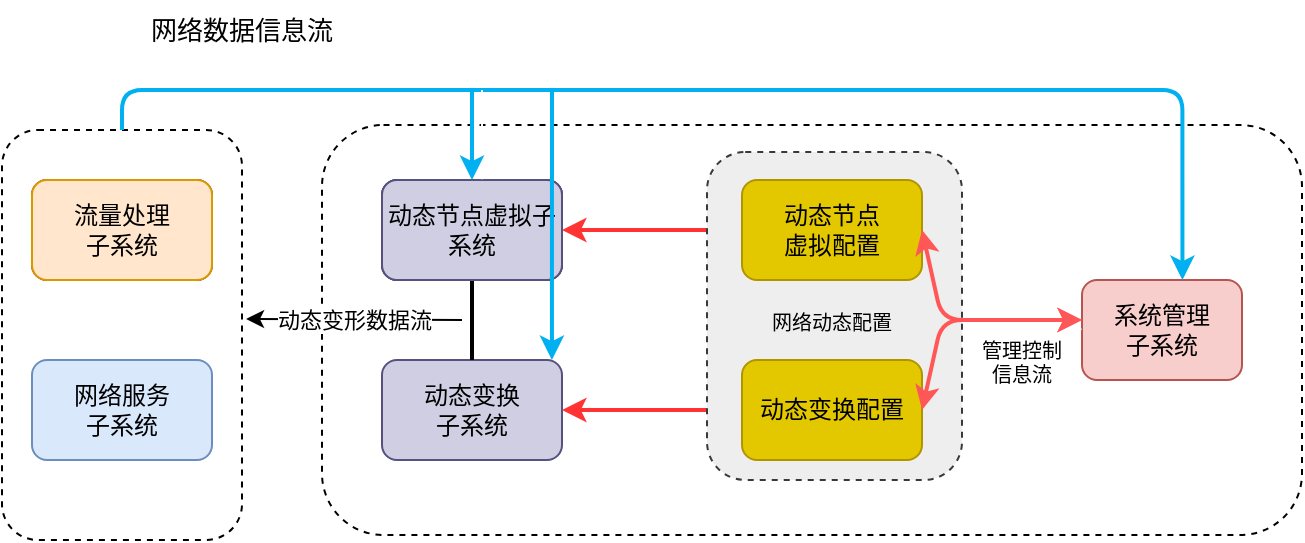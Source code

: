 <mxfile version="20.8.23" type="github">
  <diagram name="第 1 页" id="d8KrIHGw9mfeEf5koZi7">
    <mxGraphModel dx="1185" dy="610" grid="1" gridSize="10" guides="1" tooltips="1" connect="1" arrows="1" fold="1" page="1" pageScale="1" pageWidth="827" pageHeight="1169" math="0" shadow="0">
      <root>
        <mxCell id="0" />
        <mxCell id="1" parent="0" />
        <mxCell id="2jsZ0uLVg3BkoNoTCIlo-11" value="" style="rounded=1;whiteSpace=wrap;html=1;fillColor=none;gradientColor=#E5CCFF;gradientDirection=radial;dashed=1;" vertex="1" parent="1">
          <mxGeometry x="110" y="165" width="120" height="205" as="geometry" />
        </mxCell>
        <mxCell id="2jsZ0uLVg3BkoNoTCIlo-12" value="" style="rounded=1;whiteSpace=wrap;html=1;fillColor=none;gradientColor=#E5CCFF;gradientDirection=radial;dashed=1;fontSize=14;" vertex="1" parent="1">
          <mxGeometry x="270" y="162.5" width="490" height="205" as="geometry" />
        </mxCell>
        <mxCell id="2jsZ0uLVg3BkoNoTCIlo-3" value="流量处理&lt;br style=&quot;font-size: 14px;&quot;&gt;子系统" style="rounded=1;whiteSpace=wrap;html=1;fillColor=#f8cecc;gradientColor=#ea6b66;strokeColor=#b85450;gradientDirection=radial;fontSize=14;" vertex="1" parent="1">
          <mxGeometry x="125" y="190" width="90" height="50" as="geometry" />
        </mxCell>
        <mxCell id="2jsZ0uLVg3BkoNoTCIlo-4" value="网络服务&lt;br style=&quot;font-size: 12px;&quot;&gt;子系统" style="rounded=1;whiteSpace=wrap;html=1;fillColor=#dae8fc;strokeColor=#6c8ebf;gradientDirection=radial;fontSize=12;" vertex="1" parent="1">
          <mxGeometry x="125" y="280" width="90" height="50" as="geometry" />
        </mxCell>
        <mxCell id="2jsZ0uLVg3BkoNoTCIlo-5" value="动态节点虚拟子系统" style="rounded=1;whiteSpace=wrap;html=1;fillColor=#d0cee2;strokeColor=#56517e;gradientDirection=radial;fontSize=14;" vertex="1" parent="1">
          <mxGeometry x="300" y="190" width="90" height="50" as="geometry" />
        </mxCell>
        <mxCell id="2jsZ0uLVg3BkoNoTCIlo-6" value="动态变换&lt;br style=&quot;font-size: 12px;&quot;&gt;子系统" style="rounded=1;whiteSpace=wrap;html=1;fillColor=#d0cee2;strokeColor=#56517e;gradientDirection=radial;fontSize=12;" vertex="1" parent="1">
          <mxGeometry x="300" y="280" width="90" height="50" as="geometry" />
        </mxCell>
        <mxCell id="2jsZ0uLVg3BkoNoTCIlo-19" value="" style="edgeStyle=orthogonalEdgeStyle;rounded=1;orthogonalLoop=1;jettySize=auto;html=1;strokeColor=#FF3333;strokeWidth=2;" edge="1" parent="1" source="2jsZ0uLVg3BkoNoTCIlo-7" target="2jsZ0uLVg3BkoNoTCIlo-5">
          <mxGeometry relative="1" as="geometry" />
        </mxCell>
        <mxCell id="2jsZ0uLVg3BkoNoTCIlo-20" value="" style="edgeStyle=orthogonalEdgeStyle;rounded=1;orthogonalLoop=1;jettySize=auto;html=1;strokeColor=#FF3333;strokeWidth=2;" edge="1" parent="1" source="2jsZ0uLVg3BkoNoTCIlo-8" target="2jsZ0uLVg3BkoNoTCIlo-6">
          <mxGeometry relative="1" as="geometry" />
        </mxCell>
        <mxCell id="2jsZ0uLVg3BkoNoTCIlo-22" value="" style="rounded=1;whiteSpace=wrap;html=1;dashed=1;fontSize=14;fillColor=#eeeeee;gradientDirection=radial;strokeColor=#36393d;" vertex="1" parent="1">
          <mxGeometry x="462.5" y="176" width="127.5" height="164" as="geometry" />
        </mxCell>
        <mxCell id="2jsZ0uLVg3BkoNoTCIlo-8" value="动态变换配置" style="rounded=1;whiteSpace=wrap;html=1;fillColor=#e3c800;strokeColor=#B09500;gradientDirection=radial;fontColor=#000000;fontSize=12;" vertex="1" parent="1">
          <mxGeometry x="480" y="280" width="90" height="50" as="geometry" />
        </mxCell>
        <mxCell id="2jsZ0uLVg3BkoNoTCIlo-9" value="系统管理&lt;br style=&quot;font-size: 12px;&quot;&gt;子系统" style="rounded=1;whiteSpace=wrap;html=1;fillColor=#f8cecc;strokeColor=#b85450;gradientDirection=radial;fontSize=12;" vertex="1" parent="1">
          <mxGeometry x="650" y="240" width="80" height="50" as="geometry" />
        </mxCell>
        <mxCell id="2jsZ0uLVg3BkoNoTCIlo-16" value="" style="endArrow=none;html=1;rounded=1;exitX=0.5;exitY=0;exitDx=0;exitDy=0;entryX=0.5;entryY=1;entryDx=0;entryDy=0;strokeWidth=2;" edge="1" parent="1" source="2jsZ0uLVg3BkoNoTCIlo-6" target="2jsZ0uLVg3BkoNoTCIlo-5">
          <mxGeometry width="50" height="50" relative="1" as="geometry">
            <mxPoint x="300" y="290" as="sourcePoint" />
            <mxPoint x="350" y="240" as="targetPoint" />
          </mxGeometry>
        </mxCell>
        <mxCell id="2jsZ0uLVg3BkoNoTCIlo-17" value="" style="endArrow=classic;html=1;rounded=1;entryX=1.017;entryY=0.461;entryDx=0;entryDy=0;entryPerimeter=0;" edge="1" parent="1" target="2jsZ0uLVg3BkoNoTCIlo-11">
          <mxGeometry relative="1" as="geometry">
            <mxPoint x="340" y="260" as="sourcePoint" />
            <mxPoint x="250" y="260" as="targetPoint" />
          </mxGeometry>
        </mxCell>
        <mxCell id="2jsZ0uLVg3BkoNoTCIlo-18" value="动态变形数据流" style="edgeLabel;resizable=0;html=1;align=center;verticalAlign=middle;dashed=1;fillColor=none;gradientColor=#E5CCFF;gradientDirection=radial;" connectable="0" vertex="1" parent="2jsZ0uLVg3BkoNoTCIlo-17">
          <mxGeometry relative="1" as="geometry" />
        </mxCell>
        <mxCell id="2jsZ0uLVg3BkoNoTCIlo-21" value="网络动态配置" style="text;html=1;strokeColor=none;fillColor=none;align=center;verticalAlign=middle;whiteSpace=wrap;rounded=0;fontSize=10;" vertex="1" parent="1">
          <mxGeometry x="480" y="246" width="90" height="30" as="geometry" />
        </mxCell>
        <mxCell id="2jsZ0uLVg3BkoNoTCIlo-7" value="动态节点&lt;br&gt;虚拟配置" style="rounded=1;whiteSpace=wrap;html=1;fillColor=#e3c800;strokeColor=#B09500;gradientDirection=radial;fontColor=#000000;fontSize=12;" vertex="1" parent="1">
          <mxGeometry x="480" y="190" width="90" height="50" as="geometry" />
        </mxCell>
        <mxCell id="2jsZ0uLVg3BkoNoTCIlo-23" value="动态节点虚拟子系统" style="rounded=1;whiteSpace=wrap;html=1;fillColor=#d0cee2;strokeColor=#56517e;gradientDirection=radial;fontSize=14;" vertex="1" parent="1">
          <mxGeometry x="300" y="190" width="90" height="50" as="geometry" />
        </mxCell>
        <mxCell id="2jsZ0uLVg3BkoNoTCIlo-24" value="流量处理&lt;br style=&quot;font-size: 14px;&quot;&gt;子系统" style="rounded=1;whiteSpace=wrap;html=1;fillColor=#f8cecc;gradientColor=#ea6b66;strokeColor=#b85450;gradientDirection=radial;fontSize=14;" vertex="1" parent="1">
          <mxGeometry x="125" y="190" width="90" height="50" as="geometry" />
        </mxCell>
        <mxCell id="2jsZ0uLVg3BkoNoTCIlo-25" value="动态节点虚拟子系统" style="rounded=1;whiteSpace=wrap;html=1;fillColor=#d0cee2;strokeColor=#56517e;gradientDirection=radial;fontSize=12;" vertex="1" parent="1">
          <mxGeometry x="300" y="190" width="90" height="50" as="geometry" />
        </mxCell>
        <mxCell id="2jsZ0uLVg3BkoNoTCIlo-26" value="流量处理&lt;br style=&quot;font-size: 12px;&quot;&gt;子系统" style="rounded=1;whiteSpace=wrap;html=1;fillColor=#ffe6cc;strokeColor=#d79b00;gradientDirection=radial;fontSize=12;" vertex="1" parent="1">
          <mxGeometry x="125" y="190" width="90" height="50" as="geometry" />
        </mxCell>
        <mxCell id="2jsZ0uLVg3BkoNoTCIlo-27" value="网络数据信息流" style="text;html=1;strokeColor=none;fillColor=none;align=center;verticalAlign=middle;whiteSpace=wrap;rounded=0;fontSize=13;" vertex="1" parent="1">
          <mxGeometry x="180" y="100" width="100" height="30" as="geometry" />
        </mxCell>
        <mxCell id="2jsZ0uLVg3BkoNoTCIlo-31" value="" style="edgeStyle=orthogonalEdgeStyle;rounded=1;orthogonalLoop=1;jettySize=auto;html=1;strokeColor=#00b0f0;fontSize=13;entryX=0.878;entryY=0.378;entryDx=0;entryDy=0;exitX=0.5;exitY=0;exitDx=0;exitDy=0;entryPerimeter=0;strokeWidth=2;" edge="1" parent="1" source="2jsZ0uLVg3BkoNoTCIlo-11" target="2jsZ0uLVg3BkoNoTCIlo-12">
          <mxGeometry relative="1" as="geometry">
            <mxPoint x="414" y="145" as="sourcePoint" />
            <mxPoint x="334" y="190" as="targetPoint" />
            <Array as="points">
              <mxPoint x="170" y="145" />
              <mxPoint x="700" y="145" />
            </Array>
          </mxGeometry>
        </mxCell>
        <mxCell id="2jsZ0uLVg3BkoNoTCIlo-32" value="" style="endArrow=classic;html=1;rounded=1;strokeColor=#ffffff;fontSize=13;" edge="1" parent="1">
          <mxGeometry width="50" height="50" relative="1" as="geometry">
            <mxPoint x="350" y="145" as="sourcePoint" />
            <mxPoint x="350" y="190" as="targetPoint" />
          </mxGeometry>
        </mxCell>
        <mxCell id="2jsZ0uLVg3BkoNoTCIlo-33" value="" style="endArrow=classic;html=1;rounded=1;strokeColor=#00b0f0;fontSize=13;entryX=0.944;entryY=0;entryDx=0;entryDy=0;entryPerimeter=0;fillColor=#cce5ff;strokeWidth=2;" edge="1" parent="1" target="2jsZ0uLVg3BkoNoTCIlo-6">
          <mxGeometry width="50" height="50" relative="1" as="geometry">
            <mxPoint x="385" y="146" as="sourcePoint" />
            <mxPoint x="385" y="276.0" as="targetPoint" />
          </mxGeometry>
        </mxCell>
        <mxCell id="2jsZ0uLVg3BkoNoTCIlo-34" value="" style="endArrow=classic;startArrow=classic;html=1;rounded=1;strokeColor=#ffffff;fontSize=13;entryX=0;entryY=0.5;entryDx=0;entryDy=0;exitX=1;exitY=0.25;exitDx=0;exitDy=0;" edge="1" parent="1" source="2jsZ0uLVg3BkoNoTCIlo-22" target="2jsZ0uLVg3BkoNoTCIlo-9">
          <mxGeometry width="50" height="50" relative="1" as="geometry">
            <mxPoint x="630" y="300" as="sourcePoint" />
            <mxPoint x="680" y="250" as="targetPoint" />
          </mxGeometry>
        </mxCell>
        <mxCell id="2jsZ0uLVg3BkoNoTCIlo-35" value="" style="endArrow=classic;startArrow=classic;html=1;rounded=1;strokeColor=#ff5757;fontSize=13;exitX=1;exitY=0.5;exitDx=0;exitDy=0;fillColor=#dae8fc;strokeWidth=2;" edge="1" parent="1" source="2jsZ0uLVg3BkoNoTCIlo-8">
          <mxGeometry width="50" height="50" relative="1" as="geometry">
            <mxPoint x="600" y="310" as="sourcePoint" />
            <mxPoint x="650" y="260" as="targetPoint" />
            <Array as="points">
              <mxPoint x="580" y="260" />
            </Array>
          </mxGeometry>
        </mxCell>
        <mxCell id="2jsZ0uLVg3BkoNoTCIlo-36" value="" style="endArrow=classic;startArrow=classic;html=1;rounded=1;strokeColor=#ff5757;fontSize=13;exitX=1;exitY=0.5;exitDx=0;exitDy=0;fillColor=#dae8fc;strokeWidth=2;" edge="1" parent="1" source="2jsZ0uLVg3BkoNoTCIlo-7">
          <mxGeometry width="50" height="50" relative="1" as="geometry">
            <mxPoint x="580" y="315" as="sourcePoint" />
            <mxPoint x="650" y="260" as="targetPoint" />
            <Array as="points">
              <mxPoint x="580" y="260" />
            </Array>
          </mxGeometry>
        </mxCell>
        <mxCell id="2jsZ0uLVg3BkoNoTCIlo-38" value="管理控制&lt;br style=&quot;font-size: 10px;&quot;&gt;信息流" style="text;html=1;strokeColor=none;fillColor=none;align=center;verticalAlign=middle;whiteSpace=wrap;rounded=0;fontSize=10;" vertex="1" parent="1">
          <mxGeometry x="590" y="266" width="60" height="30" as="geometry" />
        </mxCell>
        <mxCell id="2jsZ0uLVg3BkoNoTCIlo-39" value="" style="endArrow=classic;html=1;rounded=1;strokeColor=#00b0f0;fontSize=13;entryX=0.5;entryY=0;entryDx=0;entryDy=0;fillColor=#cce5ff;strokeWidth=2;" edge="1" parent="1" target="2jsZ0uLVg3BkoNoTCIlo-25">
          <mxGeometry width="50" height="50" relative="1" as="geometry">
            <mxPoint x="345" y="146" as="sourcePoint" />
            <mxPoint x="345" y="186.0" as="targetPoint" />
          </mxGeometry>
        </mxCell>
      </root>
    </mxGraphModel>
  </diagram>
</mxfile>
